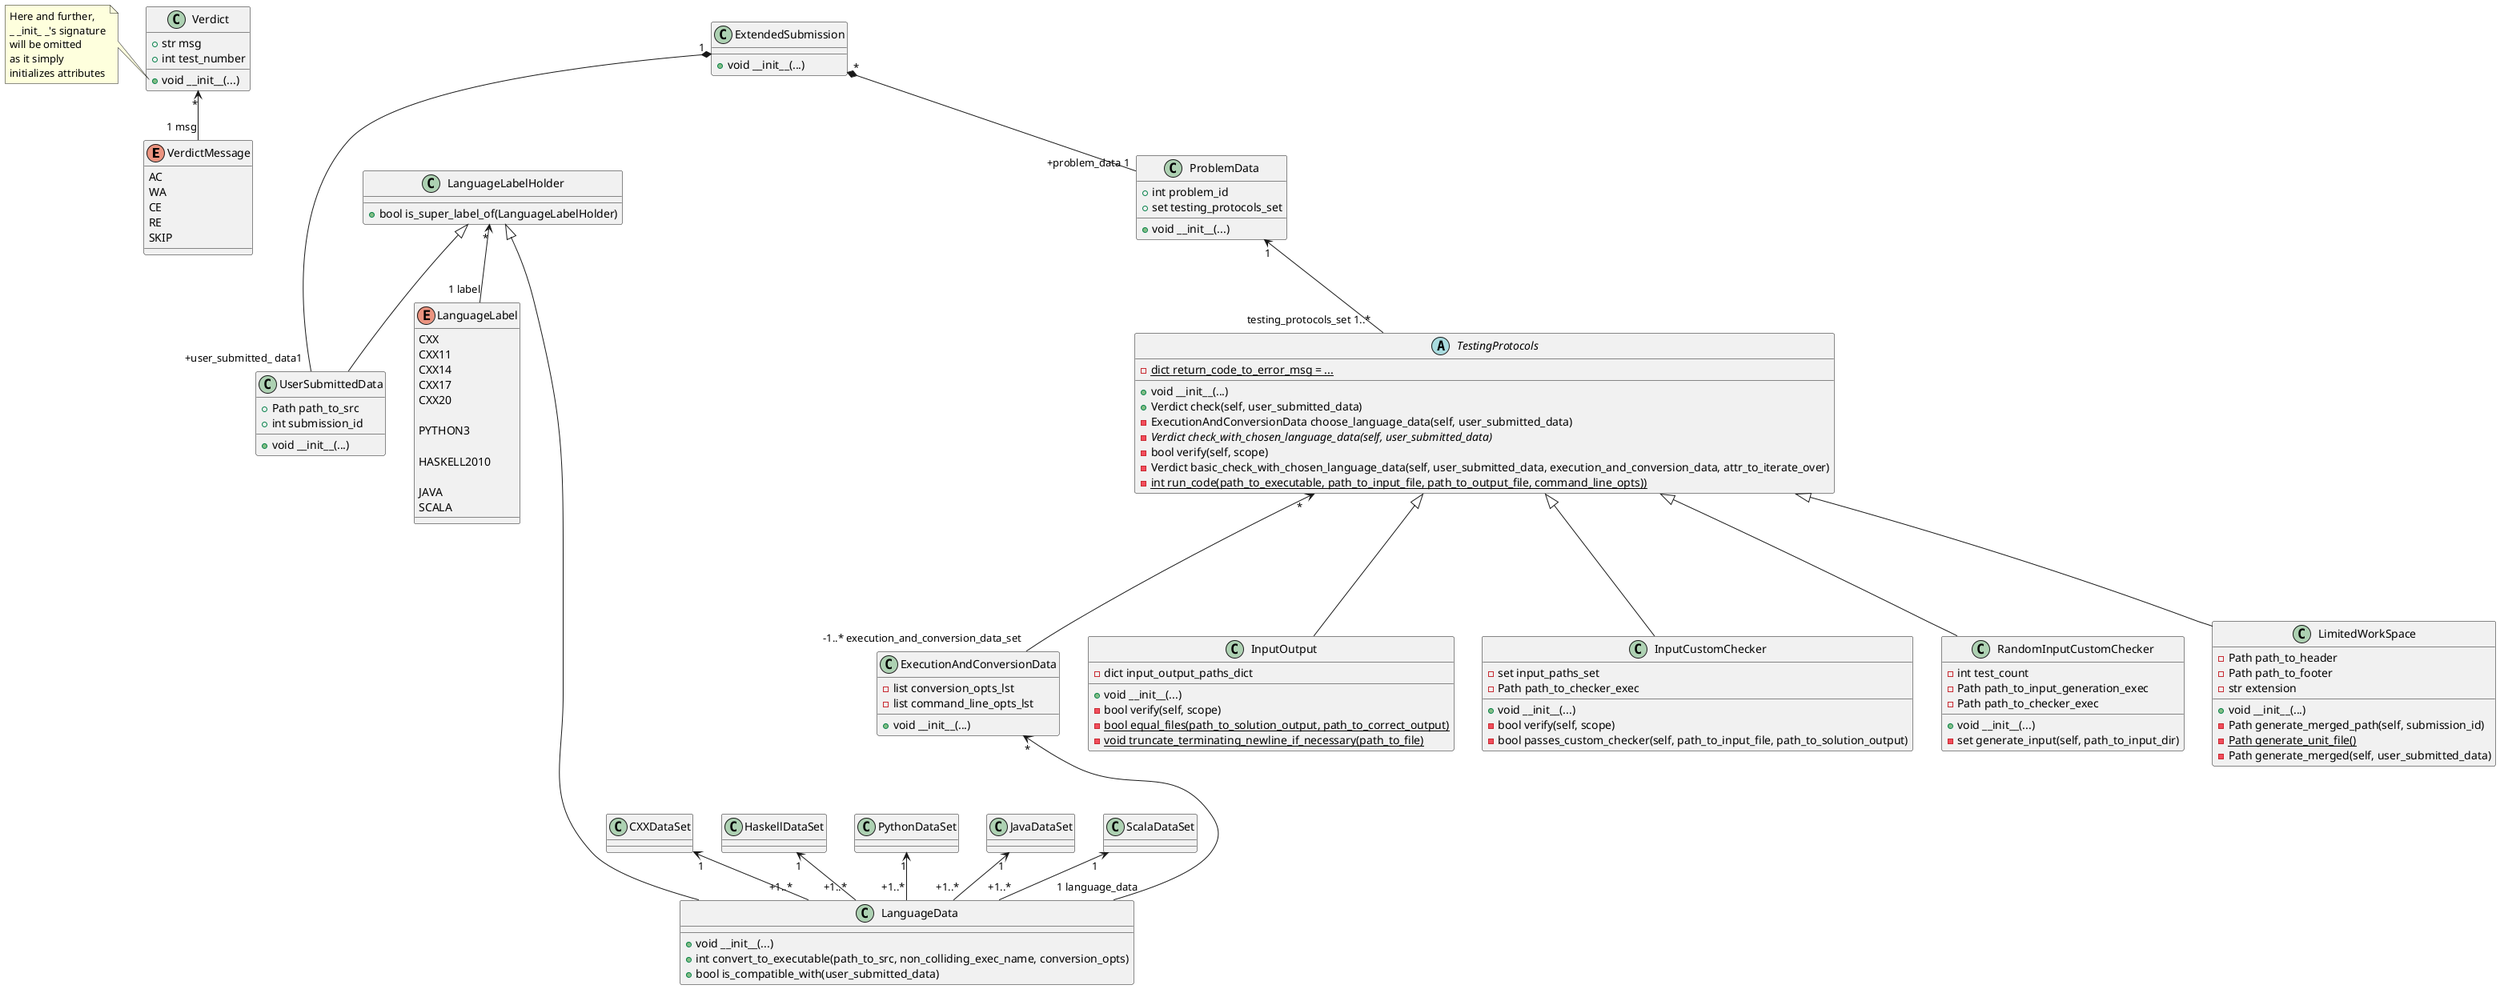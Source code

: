 @startuml
'https://plantuml.com/class-diagram

skinparam enum {
    BackGroundColor Aqua
}

' ============================ AUX ============================

enum VerdictMessage {
    AC
    WA
    CE
    RE
    SKIP
}

class Verdict {
    +str msg
    +int test_number

    +void __init__(...)
}
note left of Verdict::__init__
Here and further,
_ _init_ _'s signature
will be omitted
as it simply
initializes attributes
end note

Verdict "*" <-- "1 msg" VerdictMessage

class UserSubmittedData {
    +Path path_to_src
    +int submission_id

    +void __init__(...)
}


enum LanguageLabel {
    CXX
    CXX11
    CXX14
    CXX17
    CXX20

    PYTHON3

    HASKELL2010

    JAVA
    SCALA
}

class LanguageLabelHolder {
    +bool is_super_label_of(LanguageLabelHolder)
}

LanguageLabelHolder "*" <-- "1 label" LanguageLabel
LanguageLabelHolder <|-- UserSubmittedData



class LanguageData {
    +void __init__(...)
    +int convert_to_executable(path_to_src, non_colliding_exec_name, conversion_opts)
    +bool is_compatible_with(user_submitted_data)
}
LanguageLabelHolder <|--- LanguageData

class CXXDataSet

CXXDataSet "1" <-- "+1..*" LanguageData

class HaskellDataSet

HaskellDataSet "1" <-- "+1..*" LanguageData

class PythonDataSet

PythonDataSet "1" <-- "+1..*" LanguageData

class JavaDataSet

JavaDataSet "1" <-- "+1..*" LanguageData

class ScalaDataSet

ScalaDataSet "1" <-- "+1..*" LanguageData


class ExecutionAndConversionData {
    -list conversion_opts_lst
    -list command_line_opts_lst

    +void __init__(...)
}

ExecutionAndConversionData "*" <--- "1 language_data" LanguageData
TestingProtocols "*" <--- "-1..* execution_and_conversion_data_set" ExecutionAndConversionData

' ========================== PROTOCOLS =========================

abstract class TestingProtocols {
    -{static} dict return_code_to_error_msg = ...

    +void __init__(...)
    +Verdict check(self, user_submitted_data)
    -ExecutionAndConversionData choose_language_data(self, user_submitted_data)
    -{abstract} Verdict check_with_chosen_language_data(self, user_submitted_data)
    -bool verify(self, scope)
    -Verdict basic_check_with_chosen_language_data(self, user_submitted_data, execution_and_conversion_data, attr_to_iterate_over)
    -{static} int run_code(path_to_executable, path_to_input_file, path_to_output_file, command_line_opts))
}

class InputOutput {
    -dict input_output_paths_dict

    +void __init__(...)
    -bool verify(self, scope)
    -{static} bool equal_files(path_to_solution_output, path_to_correct_output)
    -{static} void truncate_terminating_newline_if_necessary(path_to_file)
}

class InputCustomChecker {
    -set input_paths_set
    -Path path_to_checker_exec

    +void __init__(...)
    -bool verify(self, scope)
    -bool passes_custom_checker(self, path_to_input_file, path_to_solution_output)
}

class RandomInputCustomChecker {
    -int test_count
    -Path path_to_input_generation_exec
    -Path path_to_checker_exec


    +void __init__(...)
    -set generate_input(self, path_to_input_dir)
}

class LimitedWorkSpace {
    -Path path_to_header
    -Path path_to_footer
    -str extension

    +void __init__(...)
    -Path generate_merged_path(self, submission_id)
    -{static} Path generate_unit_file()
    -Path generate_merged(self, user_submitted_data)
}


TestingProtocols <|--- InputCustomChecker
TestingProtocols <|--- RandomInputCustomChecker
TestingProtocols <|--- LimitedWorkSpace
TestingProtocols <|--- InputOutput


' ============================ AUX ============================

class ProblemData {
    +int problem_id
    +set testing_protocols_set

    +void __init__(...)
}

ProblemData "1" <-- "testing_protocols_set 1..*" TestingProtocols


class ExtendedSubmission {
    +void __init__(...)
}

ExtendedSubmission "*" *-- "+problem_data 1" ProblemData
ExtendedSubmission "1" *--- "+user_submitted_ data1" UserSubmittedData

@enduml